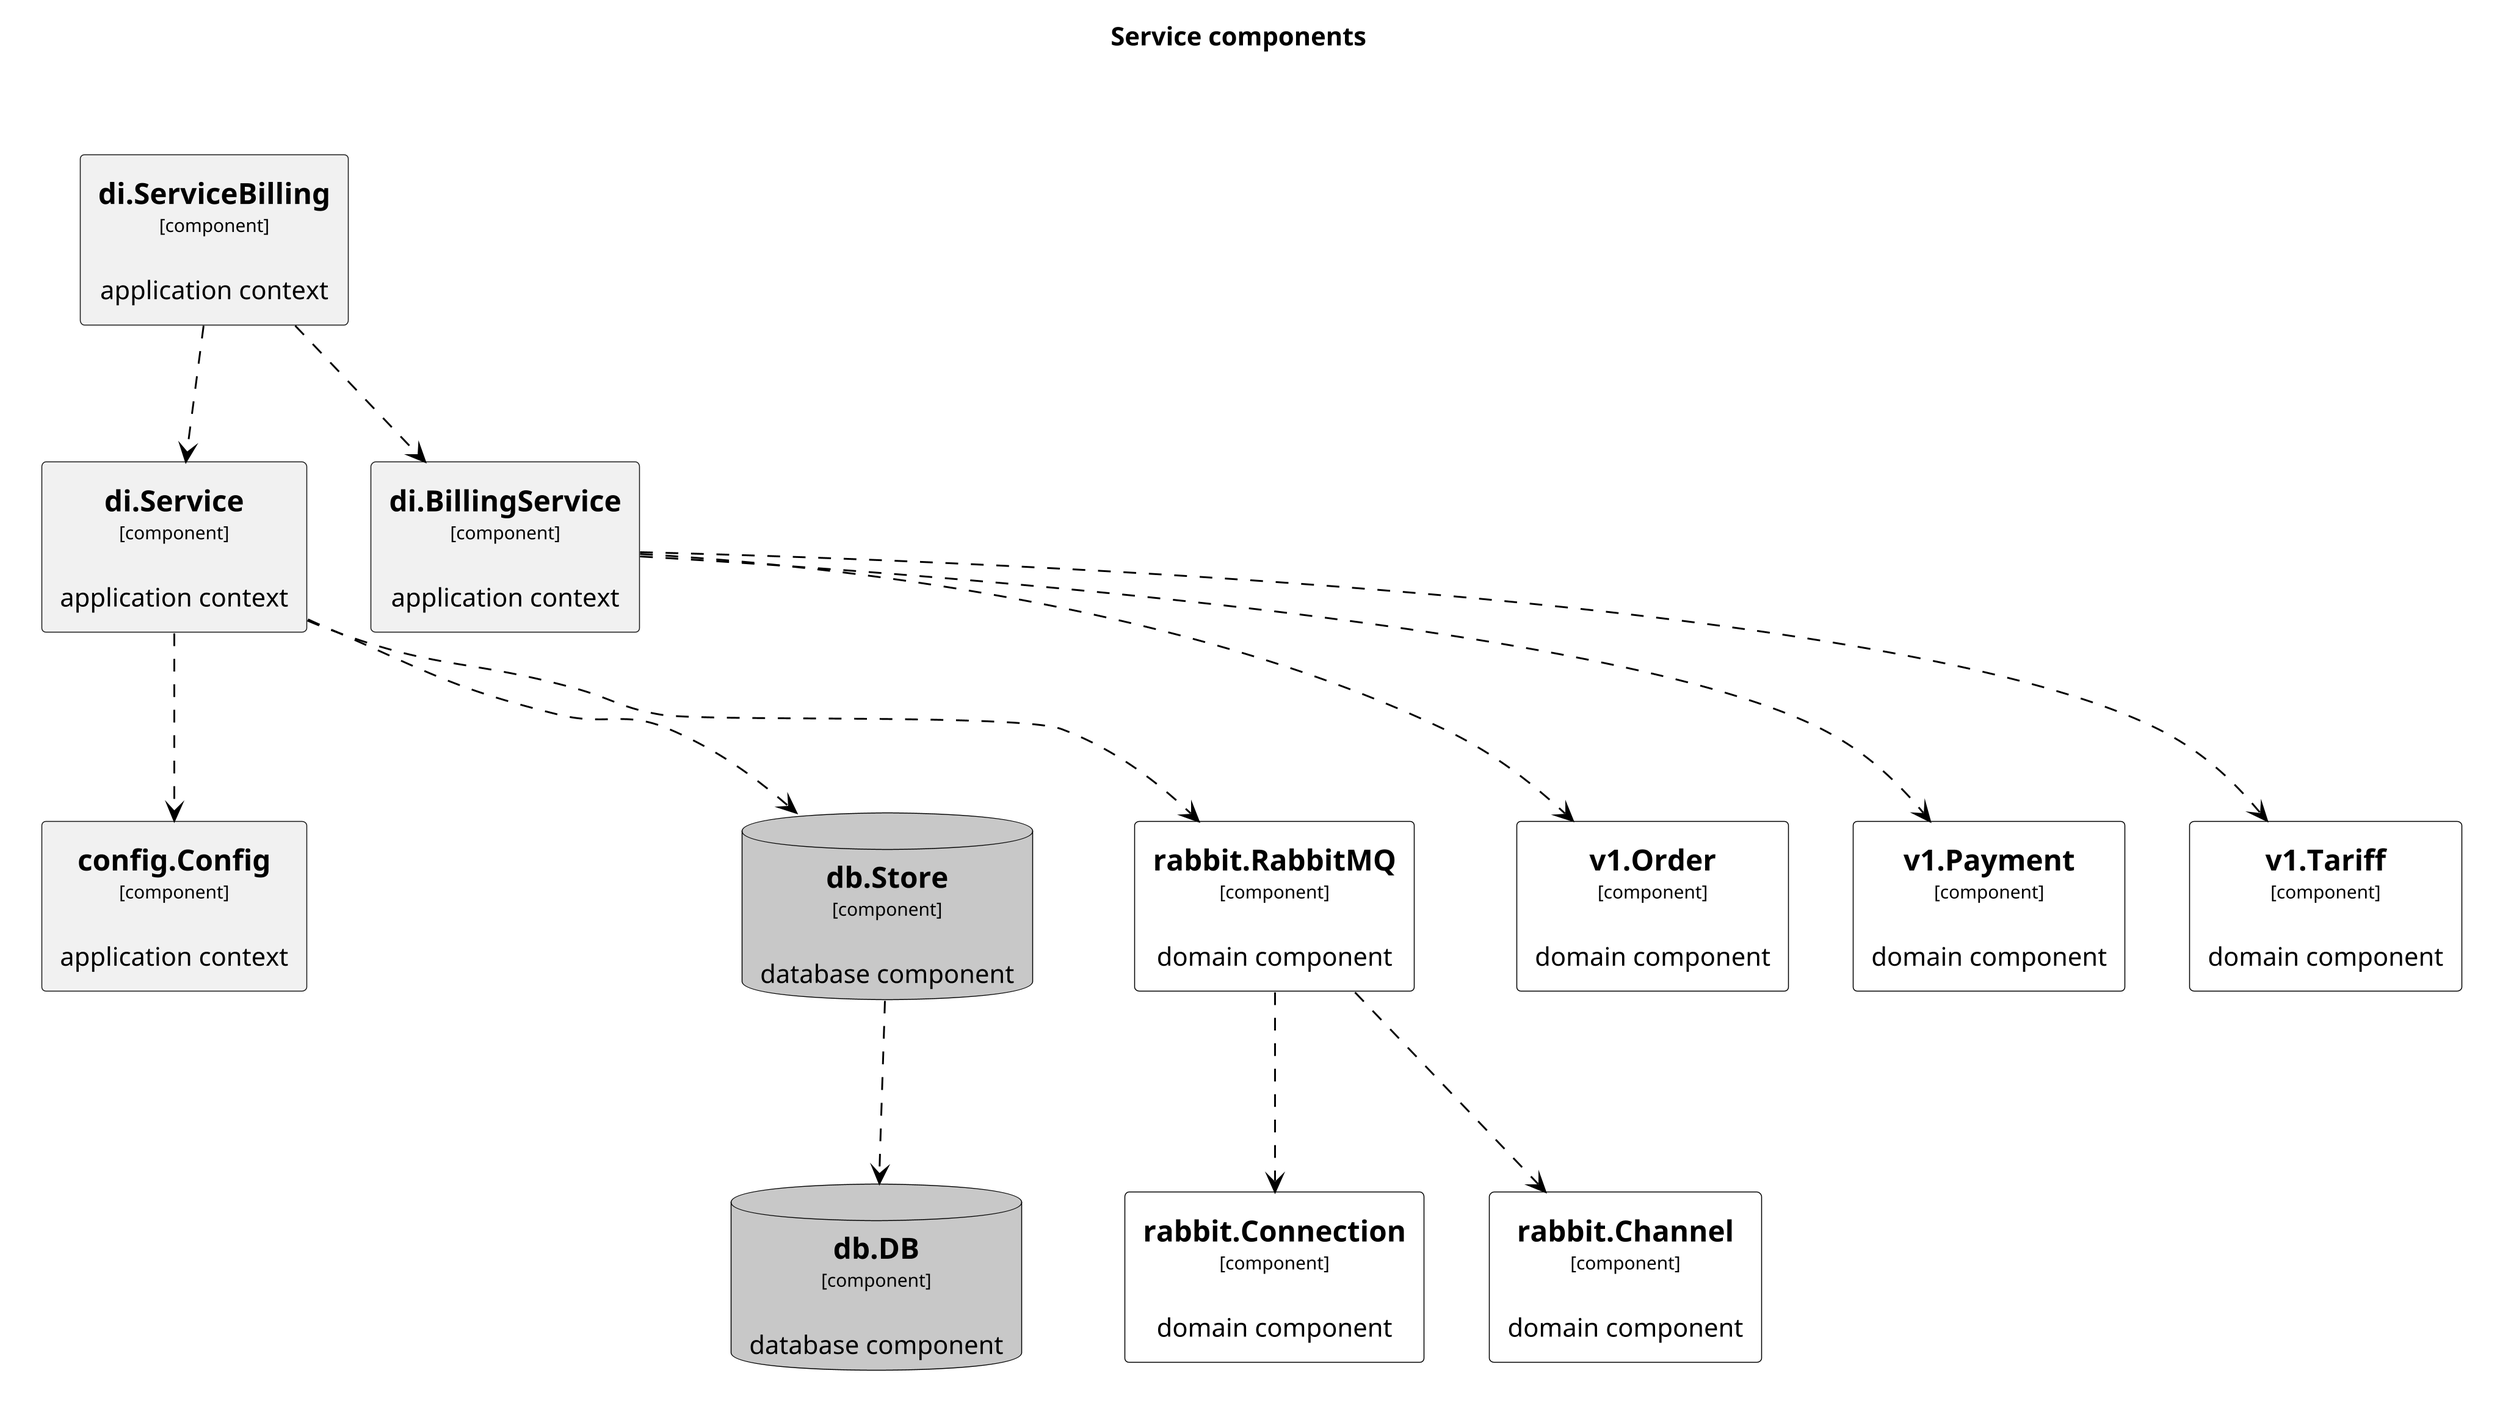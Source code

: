 This diagram has been generated with go-structurizr 
[https://github.com/krzysztofreczek/go-structurizr]

@startuml

title Service components

skinparam {
  shadowing false
  arrowFontSize 10
  defaultTextAlignment center
  wrapWidth 200
  maxMessageSize 100
}
hide stereotype
top to bottom direction

scale 4096 width

skinparam rectangle<<_GROUP>> {
  FontColor #ffffff
  BorderColor #ffffff
}

skinparam rectangle<<DOMAIN>> {
  BackgroundColor #ffffff
  FontColor #000000
  BorderColor #000000
}

skinparam database<<DB>> {
  BackgroundColor #c8c8c8
  FontColor #000000
  BorderColor #000000
}

rectangle 0ROOT <<_GROUP>> {
	rectangle "==di.Service\n<size:10>[component]</size>\n\napplication context" <<ROOT>> as 1871087981
}
rectangle 0ROOT <<_GROUP>> {
	rectangle "==config.Config\n<size:10>[component]</size>\n\napplication context" <<ROOT>> as 2592731437
}
rectangle 0ROOT <<_GROUP>> {
	rectangle "==di.ServiceBilling\n<size:10>[component]</size>\n\napplication context" <<ROOT>> as 198103108
}
rectangle 0ROOT <<_GROUP>> {
	rectangle "==di.BillingService\n<size:10>[component]</size>\n\napplication context" <<ROOT>> as 864738821
}
1871087981 .[#000000].> 2592731437 : ""
rectangle 18710879811DB <<_GROUP>> {
	database "==db.Store\n<size:10>[component]</size>\n\ndatabase component" <<DB>> as 4140039057
}
1871087981 .[#000000].> 4140039057 : ""
rectangle 18710879811DOMAIN <<_GROUP>> {
	rectangle "==rabbit.RabbitMQ\n<size:10>[component]</size>\n\ndomain component" <<DOMAIN>> as 758782769
}
1871087981 .[#000000].> 758782769 : ""
198103108 .[#000000].> 864738821 : ""
198103108 .[#000000].> 1871087981 : ""
rectangle 8647388211DOMAIN <<_GROUP>> {
	rectangle "==v1.Order\n<size:10>[component]</size>\n\ndomain component" <<DOMAIN>> as 272909887
}
864738821 .[#000000].> 272909887 : ""
rectangle 8647388211DOMAIN <<_GROUP>> {
	rectangle "==v1.Payment\n<size:10>[component]</size>\n\ndomain component" <<DOMAIN>> as 412977575
}
864738821 .[#000000].> 412977575 : ""
rectangle 8647388211DOMAIN <<_GROUP>> {
	rectangle "==v1.Tariff\n<size:10>[component]</size>\n\ndomain component" <<DOMAIN>> as 859361647
}
864738821 .[#000000].> 859361647 : ""
rectangle 7587827692DOMAIN <<_GROUP>> {
	rectangle "==rabbit.Connection\n<size:10>[component]</size>\n\ndomain component" <<DOMAIN>> as 1004151439
}
758782769 .[#000000].> 1004151439 : ""
rectangle 7587827692DOMAIN <<_GROUP>> {
	rectangle "==rabbit.Channel\n<size:10>[component]</size>\n\ndomain component" <<DOMAIN>> as 2572930566
}
758782769 .[#000000].> 2572930566 : ""
rectangle 41400390572DB <<_GROUP>> {
	database "==db.DB\n<size:10>[component]</size>\n\ndatabase component" <<DB>> as 71546234
}
4140039057 .[#000000].> 71546234 : ""
@enduml
